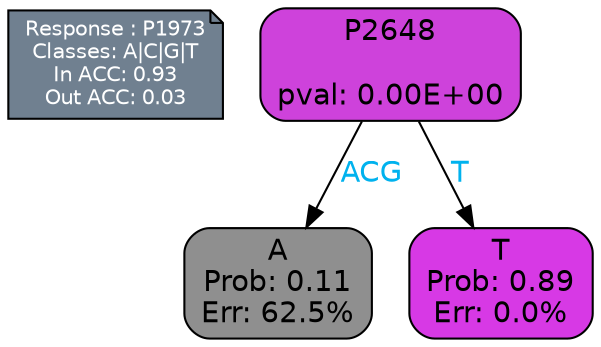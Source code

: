 digraph Tree {
node [shape=box, style="filled, rounded", color="black", fontname=helvetica] ;
graph [ranksep=equally, splines=polylines, bgcolor=transparent, dpi=600] ;
edge [fontname=helvetica] ;
LEGEND [label="Response : P1973
Classes: A|C|G|T
In ACC: 0.93
Out ACC: 0.03
",shape=note,align=left,style=filled,fillcolor="slategray",fontcolor="white",fontsize=10];1 [label="P2648

pval: 0.00E+00", fillcolor="#ce42db"] ;
2 [label="A
Prob: 0.11
Err: 62.5%", fillcolor="#8f8f8f"] ;
3 [label="T
Prob: 0.89
Err: 0.0%", fillcolor="#d739e5"] ;
1 -> 2 [label="ACG",fontcolor=deepskyblue2] ;
1 -> 3 [label="T",fontcolor=deepskyblue2] ;
{rank = same; 2;3;}{rank = same; LEGEND;1;}}